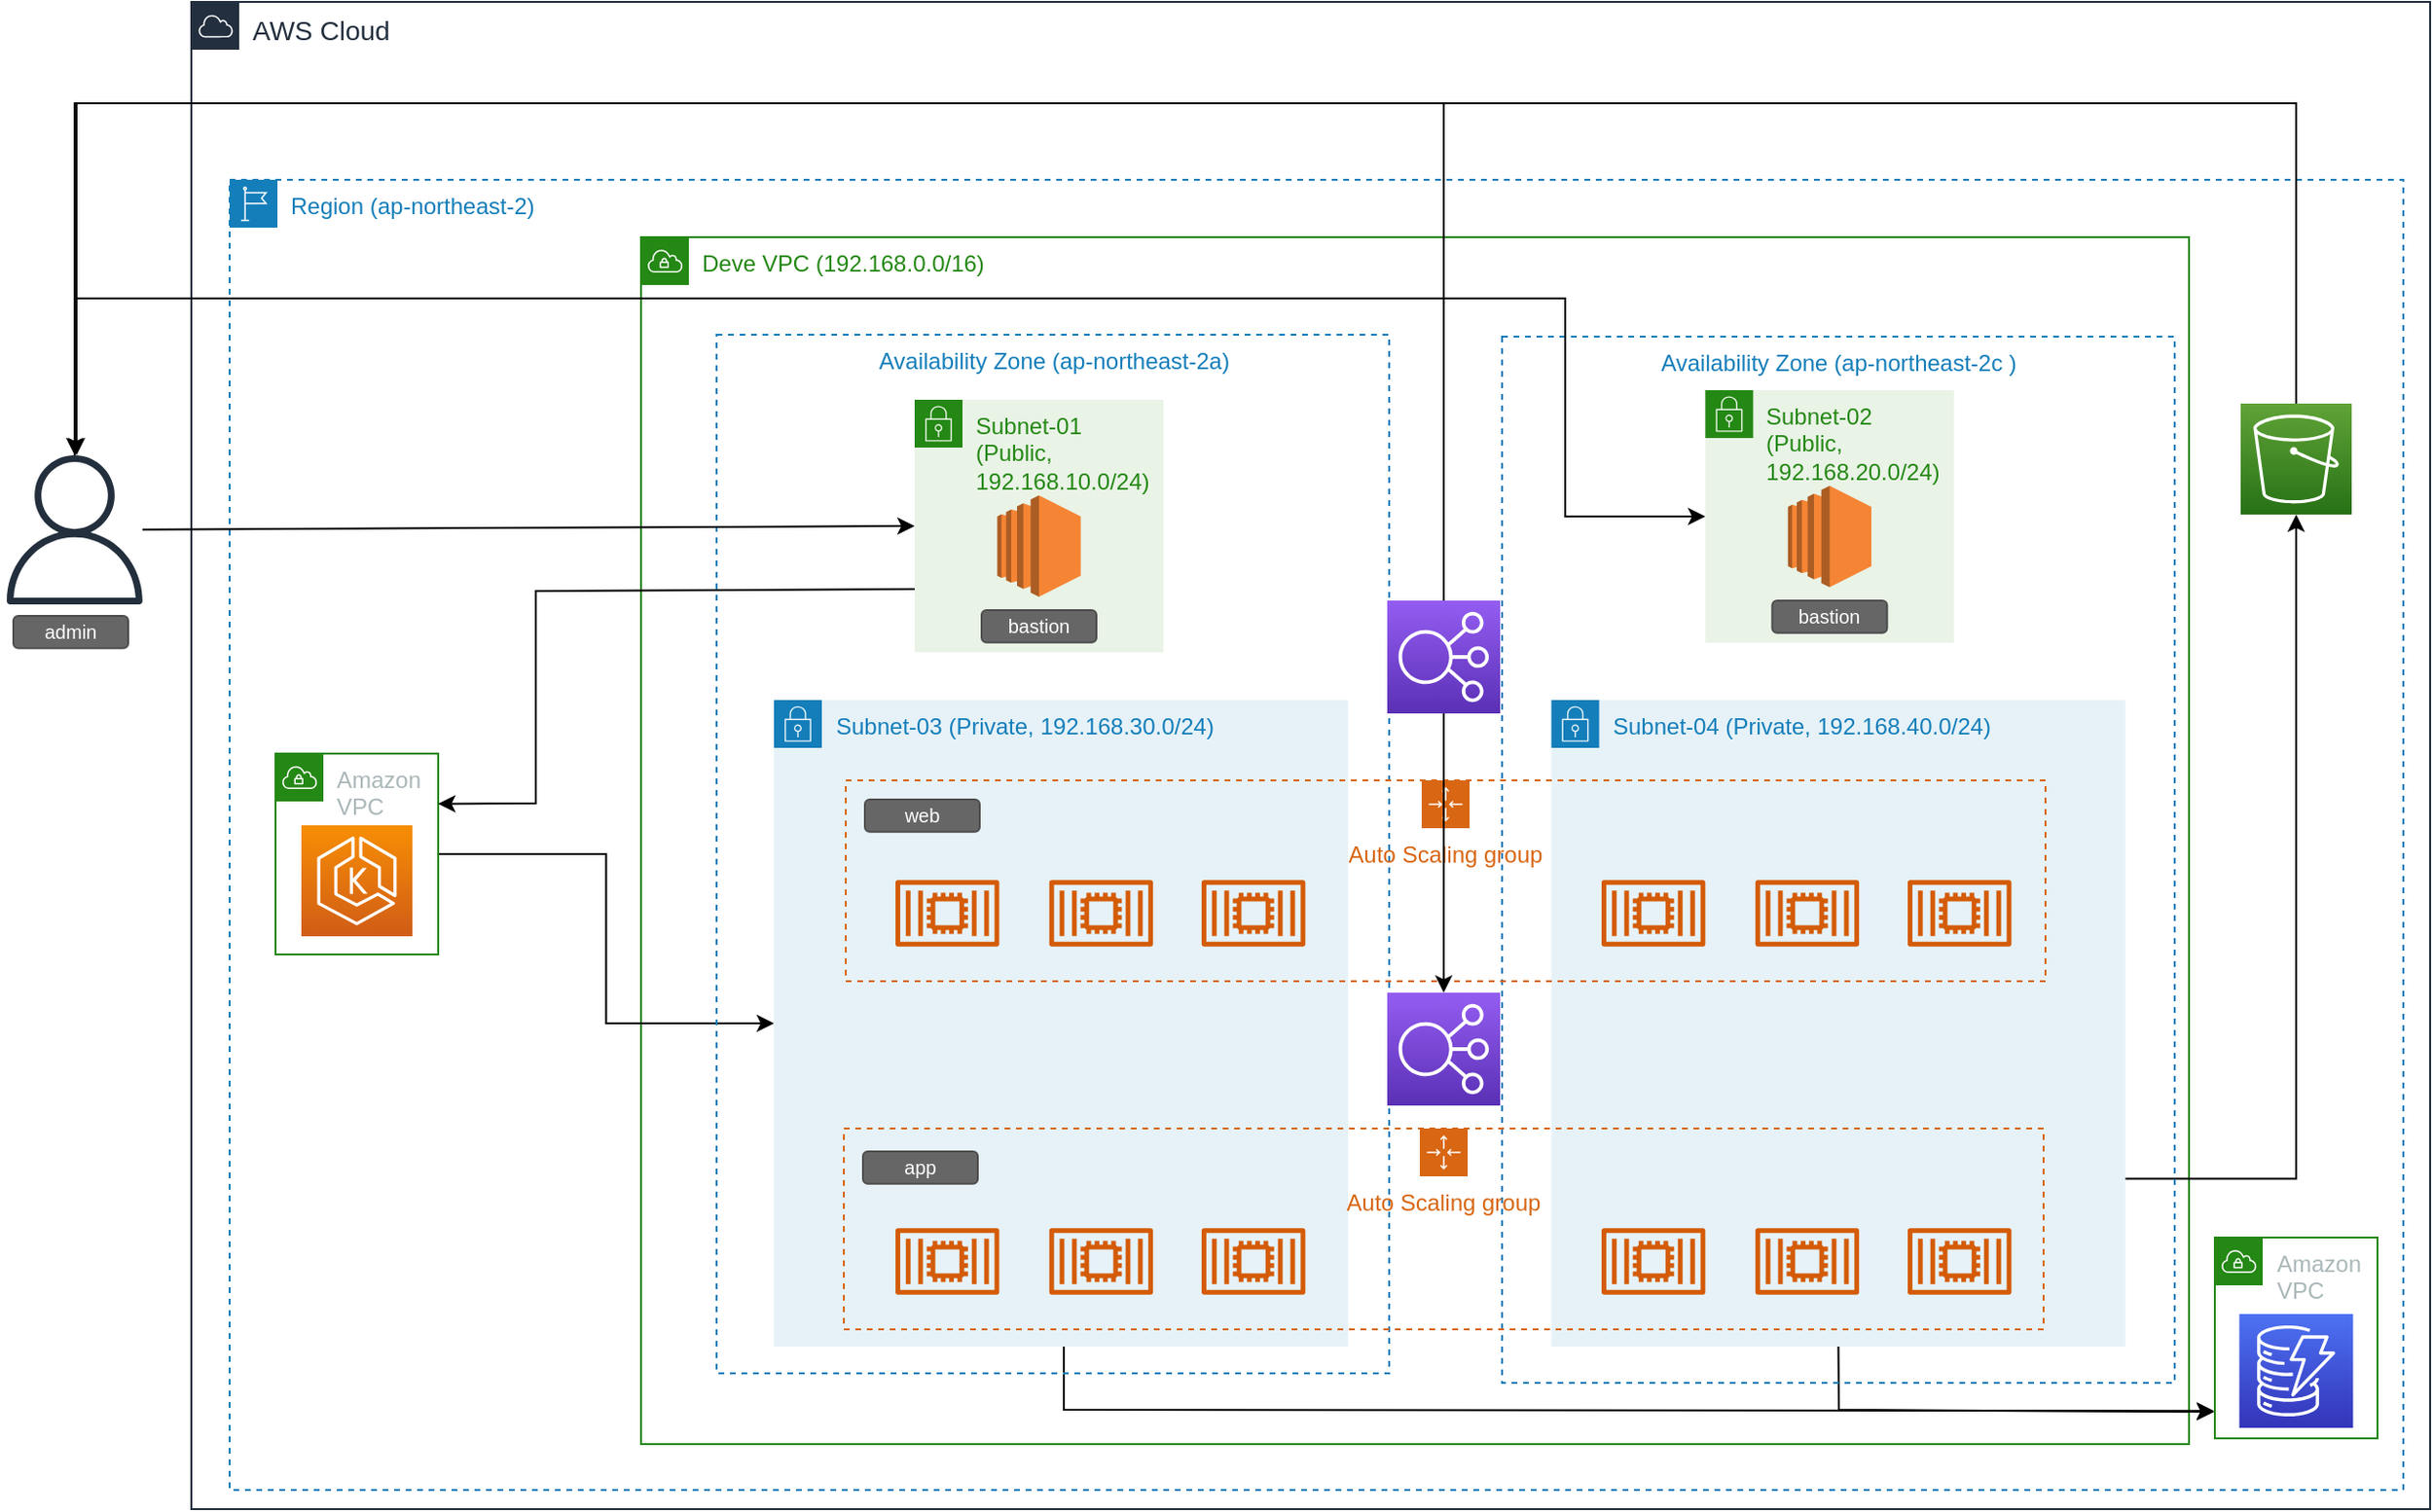 <mxfile version="21.5.2" type="github">
  <diagram name="페이지-1" id="81qH2qodSaiin3HebWYd">
    <mxGraphModel dx="1563" dy="-1065" grid="1" gridSize="10" guides="1" tooltips="1" connect="1" arrows="1" fold="1" page="1" pageScale="1" pageWidth="827" pageHeight="1169" math="0" shadow="0">
      <root>
        <mxCell id="0" />
        <mxCell id="1" parent="0" />
        <mxCell id="4DdTj5OMiAMX2472lr8G-1" value="&lt;font style=&quot;font-size: 14px;&quot;&gt;AWS Cloud&lt;/font&gt;" style="points=[[0,0],[0.25,0],[0.5,0],[0.75,0],[1,0],[1,0.25],[1,0.5],[1,0.75],[1,1],[0.75,1],[0.5,1],[0.25,1],[0,1],[0,0.75],[0,0.5],[0,0.25]];outlineConnect=0;gradientColor=none;html=1;whiteSpace=wrap;fontSize=12;fontStyle=0;container=0;pointerEvents=0;collapsible=0;recursiveResize=0;shape=mxgraph.aws4.group;grIcon=mxgraph.aws4.group_aws_cloud;strokeColor=#232F3E;fillColor=none;verticalAlign=top;align=left;spacingLeft=30;fontColor=#232F3E;dashed=0;" vertex="1" parent="1">
          <mxGeometry x="1130" y="2567" width="1170" height="788" as="geometry" />
        </mxCell>
        <mxCell id="4DdTj5OMiAMX2472lr8G-2" value="" style="group" vertex="1" connectable="0" parent="1">
          <mxGeometry x="1030" y="2804" width="78" height="100.88" as="geometry" />
        </mxCell>
        <mxCell id="4DdTj5OMiAMX2472lr8G-3" value="" style="sketch=0;outlineConnect=0;fontColor=#232F3E;gradientColor=none;fillColor=#232F3D;strokeColor=none;dashed=0;verticalLabelPosition=bottom;verticalAlign=top;align=center;html=1;fontSize=12;fontStyle=0;aspect=fixed;pointerEvents=1;shape=mxgraph.aws4.user;" vertex="1" parent="4DdTj5OMiAMX2472lr8G-2">
          <mxGeometry width="78" height="78" as="geometry" />
        </mxCell>
        <mxCell id="4DdTj5OMiAMX2472lr8G-4" value="admin" style="rounded=1;html=1;shadow=0;dashed=0;whiteSpace=wrap;fontSize=10;fillColor=#666666;align=center;strokeColor=#4D4D4D;fontColor=#ffffff;" vertex="1" parent="4DdTj5OMiAMX2472lr8G-2">
          <mxGeometry x="7" y="84" width="60" height="16.88" as="geometry" />
        </mxCell>
        <mxCell id="4DdTj5OMiAMX2472lr8G-5" value="Region (ap-northeast-2)" style="points=[[0,0],[0.25,0],[0.5,0],[0.75,0],[1,0],[1,0.25],[1,0.5],[1,0.75],[1,1],[0.75,1],[0.5,1],[0.25,1],[0,1],[0,0.75],[0,0.5],[0,0.25]];outlineConnect=0;gradientColor=none;html=1;whiteSpace=wrap;fontSize=12;fontStyle=0;container=0;pointerEvents=0;collapsible=0;recursiveResize=0;shape=mxgraph.aws4.group;grIcon=mxgraph.aws4.group_region;strokeColor=#147EBA;fillColor=none;verticalAlign=top;align=left;spacingLeft=30;fontColor=#147EBA;dashed=1;" vertex="1" parent="1">
          <mxGeometry x="1150" y="2660" width="1136" height="685" as="geometry" />
        </mxCell>
        <mxCell id="4DdTj5OMiAMX2472lr8G-6" value="&lt;font color=&quot;#248814&quot;&gt;Deve VPC (192.168.0.0/16)&lt;/font&gt;" style="points=[[0,0],[0.25,0],[0.5,0],[0.75,0],[1,0],[1,0.25],[1,0.5],[1,0.75],[1,1],[0.75,1],[0.5,1],[0.25,1],[0,1],[0,0.75],[0,0.5],[0,0.25]];outlineConnect=0;gradientColor=none;html=1;whiteSpace=wrap;fontSize=12;fontStyle=0;container=0;pointerEvents=0;collapsible=0;recursiveResize=0;shape=mxgraph.aws4.group;grIcon=mxgraph.aws4.group_vpc;strokeColor=#248814;fillColor=none;verticalAlign=top;align=left;spacingLeft=30;fontColor=#AAB7B8;dashed=0;" vertex="1" parent="1">
          <mxGeometry x="1365" y="2690" width="809" height="631" as="geometry" />
        </mxCell>
        <mxCell id="4DdTj5OMiAMX2472lr8G-7" style="edgeStyle=orthogonalEdgeStyle;rounded=0;orthogonalLoop=1;jettySize=auto;html=1;exitX=1;exitY=0.5;exitDx=0;exitDy=0;" edge="1" parent="1" source="4DdTj5OMiAMX2472lr8G-8" target="4DdTj5OMiAMX2472lr8G-22">
          <mxGeometry relative="1" as="geometry" />
        </mxCell>
        <mxCell id="4DdTj5OMiAMX2472lr8G-8" value="Amazon VPC" style="points=[[0,0],[0.25,0],[0.5,0],[0.75,0],[1,0],[1,0.25],[1,0.5],[1,0.75],[1,1],[0.75,1],[0.5,1],[0.25,1],[0,1],[0,0.75],[0,0.5],[0,0.25]];outlineConnect=0;gradientColor=none;html=1;whiteSpace=wrap;fontSize=12;fontStyle=0;container=1;pointerEvents=0;collapsible=0;recursiveResize=0;shape=mxgraph.aws4.group;grIcon=mxgraph.aws4.group_vpc;strokeColor=#248814;fillColor=none;verticalAlign=top;align=left;spacingLeft=30;fontColor=#AAB7B8;dashed=0;" vertex="1" parent="1">
          <mxGeometry x="1174" y="2960" width="85" height="105" as="geometry" />
        </mxCell>
        <mxCell id="4DdTj5OMiAMX2472lr8G-9" value="" style="sketch=0;points=[[0,0,0],[0.25,0,0],[0.5,0,0],[0.75,0,0],[1,0,0],[0,1,0],[0.25,1,0],[0.5,1,0],[0.75,1,0],[1,1,0],[0,0.25,0],[0,0.5,0],[0,0.75,0],[1,0.25,0],[1,0.5,0],[1,0.75,0]];outlineConnect=0;fontColor=#232F3E;gradientColor=#F78E04;gradientDirection=north;fillColor=#D05C17;strokeColor=#ffffff;dashed=0;verticalLabelPosition=bottom;verticalAlign=top;align=center;html=1;fontSize=12;fontStyle=0;aspect=fixed;shape=mxgraph.aws4.resourceIcon;resIcon=mxgraph.aws4.eks;" vertex="1" parent="4DdTj5OMiAMX2472lr8G-8">
          <mxGeometry x="13.5" y="37.5" width="58" height="58" as="geometry" />
        </mxCell>
        <mxCell id="4DdTj5OMiAMX2472lr8G-10" style="edgeStyle=none;rounded=0;orthogonalLoop=1;jettySize=auto;html=1;exitX=0;exitY=0.75;exitDx=0;exitDy=0;entryX=1;entryY=0.25;entryDx=0;entryDy=0;" edge="1" parent="1" source="4DdTj5OMiAMX2472lr8G-19" target="4DdTj5OMiAMX2472lr8G-8">
          <mxGeometry relative="1" as="geometry">
            <Array as="points">
              <mxPoint x="1310" y="2875" />
              <mxPoint x="1310" y="2986" />
            </Array>
            <mxPoint x="1310" y="2975" as="targetPoint" />
          </mxGeometry>
        </mxCell>
        <mxCell id="4DdTj5OMiAMX2472lr8G-11" style="edgeStyle=orthogonalEdgeStyle;rounded=0;orthogonalLoop=1;jettySize=auto;html=1;exitX=0.5;exitY=0;exitDx=0;exitDy=0;exitPerimeter=0;" edge="1" parent="1" source="4DdTj5OMiAMX2472lr8G-12" target="4DdTj5OMiAMX2472lr8G-3">
          <mxGeometry relative="1" as="geometry">
            <Array as="points">
              <mxPoint x="2230" y="2620" />
              <mxPoint x="1070" y="2620" />
            </Array>
          </mxGeometry>
        </mxCell>
        <mxCell id="4DdTj5OMiAMX2472lr8G-12" value="" style="sketch=0;points=[[0,0,0],[0.25,0,0],[0.5,0,0],[0.75,0,0],[1,0,0],[0,1,0],[0.25,1,0],[0.5,1,0],[0.75,1,0],[1,1,0],[0,0.25,0],[0,0.5,0],[0,0.75,0],[1,0.25,0],[1,0.5,0],[1,0.75,0]];outlineConnect=0;fontColor=#232F3E;gradientColor=#60A337;gradientDirection=north;fillColor=#277116;strokeColor=#ffffff;dashed=0;verticalLabelPosition=bottom;verticalAlign=top;align=center;html=1;fontSize=12;fontStyle=0;aspect=fixed;shape=mxgraph.aws4.resourceIcon;resIcon=mxgraph.aws4.s3;" vertex="1" parent="1">
          <mxGeometry x="2201" y="2777" width="58" height="58" as="geometry" />
        </mxCell>
        <mxCell id="4DdTj5OMiAMX2472lr8G-13" style="edgeStyle=orthogonalEdgeStyle;rounded=0;orthogonalLoop=1;jettySize=auto;html=1;exitX=1;exitY=0.25;exitDx=0;exitDy=0;entryX=0.5;entryY=1;entryDx=0;entryDy=0;entryPerimeter=0;" edge="1" parent="1" source="4DdTj5OMiAMX2472lr8G-30" target="4DdTj5OMiAMX2472lr8G-12">
          <mxGeometry relative="1" as="geometry">
            <Array as="points">
              <mxPoint x="2230" y="3182" />
            </Array>
          </mxGeometry>
        </mxCell>
        <mxCell id="4DdTj5OMiAMX2472lr8G-14" value="Amazon VPC" style="points=[[0,0],[0.25,0],[0.5,0],[0.75,0],[1,0],[1,0.25],[1,0.5],[1,0.75],[1,1],[0.75,1],[0.5,1],[0.25,1],[0,1],[0,0.75],[0,0.5],[0,0.25]];outlineConnect=0;gradientColor=none;html=1;whiteSpace=wrap;fontSize=12;fontStyle=0;container=1;pointerEvents=0;collapsible=0;recursiveResize=0;shape=mxgraph.aws4.group;grIcon=mxgraph.aws4.group_vpc;strokeColor=#248814;fillColor=none;verticalAlign=top;align=left;spacingLeft=30;fontColor=#AAB7B8;dashed=0;" vertex="1" parent="1">
          <mxGeometry x="2187.5" y="3213" width="85" height="105" as="geometry" />
        </mxCell>
        <mxCell id="4DdTj5OMiAMX2472lr8G-15" value="" style="sketch=0;points=[[0,0,0],[0.25,0,0],[0.5,0,0],[0.75,0,0],[1,0,0],[0,1,0],[0.25,1,0],[0.5,1,0],[0.75,1,0],[1,1,0],[0,0.25,0],[0,0.5,0],[0,0.75,0],[1,0.25,0],[1,0.5,0],[1,0.75,0]];outlineConnect=0;fontColor=#232F3E;gradientColor=#4D72F3;gradientDirection=north;fillColor=#3334B9;strokeColor=#ffffff;dashed=0;verticalLabelPosition=bottom;verticalAlign=top;align=center;html=1;fontSize=12;fontStyle=0;aspect=fixed;shape=mxgraph.aws4.resourceIcon;resIcon=mxgraph.aws4.dynamodb;" vertex="1" parent="4DdTj5OMiAMX2472lr8G-14">
          <mxGeometry x="12.78" y="40" width="59.44" height="59.44" as="geometry" />
        </mxCell>
        <mxCell id="4DdTj5OMiAMX2472lr8G-16" value="" style="endArrow=classic;html=1;rounded=0;exitX=0.5;exitY=1;exitDx=0;exitDy=0;entryX=-0.005;entryY=0.868;entryDx=0;entryDy=0;entryPerimeter=0;" edge="1" parent="1" target="4DdTj5OMiAMX2472lr8G-14">
          <mxGeometry width="50" height="50" relative="1" as="geometry">
            <mxPoint x="1990.75" y="3269" as="sourcePoint" />
            <mxPoint x="1585" y="3308" as="targetPoint" />
            <Array as="points">
              <mxPoint x="1991" y="3303" />
            </Array>
          </mxGeometry>
        </mxCell>
        <mxCell id="4DdTj5OMiAMX2472lr8G-17" value="" style="endArrow=classic;html=1;rounded=0;entryX=-0.005;entryY=0.863;entryDx=0;entryDy=0;exitX=0.5;exitY=1;exitDx=0;exitDy=0;entryPerimeter=0;" edge="1" parent="1" target="4DdTj5OMiAMX2472lr8G-14">
          <mxGeometry width="50" height="50" relative="1" as="geometry">
            <mxPoint x="1586" y="3269" as="sourcePoint" />
            <mxPoint x="1585.114" y="3300" as="targetPoint" />
            <Array as="points">
              <mxPoint x="1586" y="3303" />
            </Array>
          </mxGeometry>
        </mxCell>
        <mxCell id="4DdTj5OMiAMX2472lr8G-18" value="Availability Zone (ap-northeast-2a)" style="fillColor=none;strokeColor=#147EBA;dashed=1;verticalAlign=top;fontStyle=0;fontColor=#147EBA;whiteSpace=wrap;html=1;" vertex="1" parent="1">
          <mxGeometry x="1404.5" y="2741" width="351.5" height="543" as="geometry" />
        </mxCell>
        <mxCell id="4DdTj5OMiAMX2472lr8G-19" value="Subnet-01 (Public, 192.168.10.0/24)" style="points=[[0,0],[0.25,0],[0.5,0],[0.75,0],[1,0],[1,0.25],[1,0.5],[1,0.75],[1,1],[0.75,1],[0.5,1],[0.25,1],[0,1],[0,0.75],[0,0.5],[0,0.25]];outlineConnect=0;gradientColor=none;html=1;whiteSpace=wrap;fontSize=12;fontStyle=0;container=1;pointerEvents=0;collapsible=0;recursiveResize=0;shape=mxgraph.aws4.group;grIcon=mxgraph.aws4.group_security_group;grStroke=0;strokeColor=#248814;fillColor=#E9F3E6;verticalAlign=top;align=left;spacingLeft=30;fontColor=#248814;dashed=0;" vertex="1" parent="1">
          <mxGeometry x="1508" y="2775" width="130" height="132" as="geometry" />
        </mxCell>
        <mxCell id="4DdTj5OMiAMX2472lr8G-20" value="" style="outlineConnect=0;dashed=0;verticalLabelPosition=bottom;verticalAlign=top;align=center;html=1;shape=mxgraph.aws3.ec2;fillColor=#F58534;gradientColor=none;" vertex="1" parent="4DdTj5OMiAMX2472lr8G-19">
          <mxGeometry x="43.2" y="50" width="43.6" height="53" as="geometry" />
        </mxCell>
        <mxCell id="4DdTj5OMiAMX2472lr8G-21" value="bastion" style="rounded=1;html=1;shadow=0;dashed=0;whiteSpace=wrap;fontSize=10;fillColor=#666666;align=center;strokeColor=#4D4D4D;fontColor=#ffffff;" vertex="1" parent="4DdTj5OMiAMX2472lr8G-19">
          <mxGeometry x="35" y="110" width="60" height="16.88" as="geometry" />
        </mxCell>
        <mxCell id="4DdTj5OMiAMX2472lr8G-22" value="Subnet-03 (Private, 192.168.30.0/24)" style="points=[[0,0],[0.25,0],[0.5,0],[0.75,0],[1,0],[1,0.25],[1,0.5],[1,0.75],[1,1],[0.75,1],[0.5,1],[0.25,1],[0,1],[0,0.75],[0,0.5],[0,0.25]];outlineConnect=0;gradientColor=none;html=1;whiteSpace=wrap;fontSize=12;fontStyle=0;container=1;pointerEvents=0;collapsible=0;recursiveResize=0;shape=mxgraph.aws4.group;grIcon=mxgraph.aws4.group_security_group;grStroke=0;strokeColor=#147EBA;fillColor=#E6F2F8;verticalAlign=top;align=left;spacingLeft=30;fontColor=#147EBA;dashed=0;" vertex="1" parent="1">
          <mxGeometry x="1434.5" y="2932" width="300" height="338" as="geometry" />
        </mxCell>
        <mxCell id="4DdTj5OMiAMX2472lr8G-23" style="edgeStyle=none;rounded=0;orthogonalLoop=1;jettySize=auto;html=1;entryX=0;entryY=0.75;entryDx=0;entryDy=0;" edge="1" parent="4DdTj5OMiAMX2472lr8G-22">
          <mxGeometry relative="1" as="geometry">
            <mxPoint x="30" y="118.75" as="sourcePoint" />
            <mxPoint x="30" y="118.75" as="targetPoint" />
          </mxGeometry>
        </mxCell>
        <mxCell id="4DdTj5OMiAMX2472lr8G-24" value="Availability Zone (ap-northeast-2c )" style="fillColor=none;strokeColor=#147EBA;dashed=1;verticalAlign=top;fontStyle=0;fontColor=#147EBA;whiteSpace=wrap;html=1;" vertex="1" parent="1">
          <mxGeometry x="1815" y="2742" width="351.5" height="547" as="geometry" />
        </mxCell>
        <mxCell id="4DdTj5OMiAMX2472lr8G-25" value="Subnet-04 (Private, 192.168.40.0/24)" style="points=[[0,0],[0.25,0],[0.5,0],[0.75,0],[1,0],[1,0.25],[1,0.5],[1,0.75],[1,1],[0.75,1],[0.5,1],[0.25,1],[0,1],[0,0.75],[0,0.5],[0,0.25]];outlineConnect=0;gradientColor=none;html=1;whiteSpace=wrap;fontSize=12;fontStyle=0;container=1;pointerEvents=0;collapsible=0;recursiveResize=0;shape=mxgraph.aws4.group;grIcon=mxgraph.aws4.group_security_group;grStroke=0;strokeColor=#147EBA;fillColor=#E6F2F8;verticalAlign=top;align=left;spacingLeft=30;fontColor=#147EBA;dashed=0;" vertex="1" parent="1">
          <mxGeometry x="1840.75" y="2932" width="300" height="338" as="geometry" />
        </mxCell>
        <mxCell id="4DdTj5OMiAMX2472lr8G-26" value="Auto Scaling group" style="points=[[0,0],[0.25,0],[0.5,0],[0.75,0],[1,0],[1,0.25],[1,0.5],[1,0.75],[1,1],[0.75,1],[0.5,1],[0.25,1],[0,1],[0,0.75],[0,0.5],[0,0.25]];outlineConnect=0;gradientColor=none;html=1;whiteSpace=wrap;fontSize=12;fontStyle=0;container=1;pointerEvents=0;collapsible=0;recursiveResize=0;shape=mxgraph.aws4.groupCenter;grIcon=mxgraph.aws4.group_auto_scaling_group;grStroke=1;strokeColor=#D86613;fillColor=none;verticalAlign=top;align=center;fontColor=#D86613;dashed=1;spacingTop=25;" vertex="1" parent="1">
          <mxGeometry x="1472" y="2974" width="627" height="105" as="geometry" />
        </mxCell>
        <mxCell id="4DdTj5OMiAMX2472lr8G-27" value="web" style="rounded=1;html=1;shadow=0;dashed=0;whiteSpace=wrap;fontSize=10;fillColor=#666666;align=center;strokeColor=#4D4D4D;fontColor=#ffffff;" vertex="1" parent="4DdTj5OMiAMX2472lr8G-26">
          <mxGeometry x="10" y="10" width="60" height="16.88" as="geometry" />
        </mxCell>
        <mxCell id="4DdTj5OMiAMX2472lr8G-28" style="edgeStyle=none;rounded=0;orthogonalLoop=1;jettySize=auto;html=1;entryX=0;entryY=0.75;entryDx=0;entryDy=0;" edge="1" parent="1" source="4DdTj5OMiAMX2472lr8G-26" target="4DdTj5OMiAMX2472lr8G-26">
          <mxGeometry relative="1" as="geometry" />
        </mxCell>
        <mxCell id="4DdTj5OMiAMX2472lr8G-29" value="" style="sketch=0;points=[[0,0,0],[0.25,0,0],[0.5,0,0],[0.75,0,0],[1,0,0],[0,1,0],[0.25,1,0],[0.5,1,0],[0.75,1,0],[1,1,0],[0,0.25,0],[0,0.5,0],[0,0.75,0],[1,0.25,0],[1,0.5,0],[1,0.75,0]];outlineConnect=0;fontColor=#232F3E;gradientColor=#945DF2;gradientDirection=north;fillColor=#5A30B5;strokeColor=#ffffff;dashed=0;verticalLabelPosition=bottom;verticalAlign=top;align=center;html=1;fontSize=12;fontStyle=0;aspect=fixed;shape=mxgraph.aws4.resourceIcon;resIcon=mxgraph.aws4.elastic_load_balancing;" vertex="1" parent="1">
          <mxGeometry x="1755" y="3085" width="59" height="59" as="geometry" />
        </mxCell>
        <mxCell id="4DdTj5OMiAMX2472lr8G-30" value="Auto Scaling group" style="points=[[0,0],[0.25,0],[0.5,0],[0.75,0],[1,0],[1,0.25],[1,0.5],[1,0.75],[1,1],[0.75,1],[0.5,1],[0.25,1],[0,1],[0,0.75],[0,0.5],[0,0.25]];outlineConnect=0;gradientColor=none;html=1;whiteSpace=wrap;fontSize=12;fontStyle=0;container=1;pointerEvents=0;collapsible=0;recursiveResize=0;shape=mxgraph.aws4.groupCenter;grIcon=mxgraph.aws4.group_auto_scaling_group;grStroke=1;strokeColor=#D86613;fillColor=none;verticalAlign=top;align=center;fontColor=#D86613;dashed=1;spacingTop=25;" vertex="1" parent="1">
          <mxGeometry x="1471" y="3156" width="627" height="105" as="geometry" />
        </mxCell>
        <mxCell id="4DdTj5OMiAMX2472lr8G-31" value="app" style="rounded=1;html=1;shadow=0;dashed=0;whiteSpace=wrap;fontSize=10;fillColor=#666666;align=center;strokeColor=#4D4D4D;fontColor=#ffffff;" vertex="1" parent="4DdTj5OMiAMX2472lr8G-30">
          <mxGeometry x="10" y="12" width="60" height="16.88" as="geometry" />
        </mxCell>
        <mxCell id="4DdTj5OMiAMX2472lr8G-32" value="" style="sketch=0;outlineConnect=0;fontColor=#232F3E;gradientColor=none;fillColor=#D45B07;strokeColor=none;dashed=0;verticalLabelPosition=bottom;verticalAlign=top;align=center;html=1;fontSize=12;fontStyle=0;aspect=fixed;pointerEvents=1;shape=mxgraph.aws4.container_2;" vertex="1" parent="1">
          <mxGeometry x="1498" y="3026" width="54.2" height="35" as="geometry" />
        </mxCell>
        <mxCell id="4DdTj5OMiAMX2472lr8G-33" value="" style="sketch=0;outlineConnect=0;fontColor=#232F3E;gradientColor=none;fillColor=#D45B07;strokeColor=none;dashed=0;verticalLabelPosition=bottom;verticalAlign=top;align=center;html=1;fontSize=12;fontStyle=0;aspect=fixed;pointerEvents=1;shape=mxgraph.aws4.container_2;" vertex="1" parent="1">
          <mxGeometry x="1578.38" y="3026" width="54.2" height="35" as="geometry" />
        </mxCell>
        <mxCell id="4DdTj5OMiAMX2472lr8G-34" value="" style="sketch=0;outlineConnect=0;fontColor=#232F3E;gradientColor=none;fillColor=#D45B07;strokeColor=none;dashed=0;verticalLabelPosition=bottom;verticalAlign=top;align=center;html=1;fontSize=12;fontStyle=0;aspect=fixed;pointerEvents=1;shape=mxgraph.aws4.container_2;" vertex="1" parent="1">
          <mxGeometry x="1657.98" y="3026" width="54.2" height="35" as="geometry" />
        </mxCell>
        <mxCell id="4DdTj5OMiAMX2472lr8G-35" value="" style="sketch=0;outlineConnect=0;fontColor=#232F3E;gradientColor=none;fillColor=#D45B07;strokeColor=none;dashed=0;verticalLabelPosition=bottom;verticalAlign=top;align=center;html=1;fontSize=12;fontStyle=0;aspect=fixed;pointerEvents=1;shape=mxgraph.aws4.container_2;" vertex="1" parent="1">
          <mxGeometry x="1867" y="3026" width="54.2" height="35" as="geometry" />
        </mxCell>
        <mxCell id="4DdTj5OMiAMX2472lr8G-36" value="" style="sketch=0;outlineConnect=0;fontColor=#232F3E;gradientColor=none;fillColor=#D45B07;strokeColor=none;dashed=0;verticalLabelPosition=bottom;verticalAlign=top;align=center;html=1;fontSize=12;fontStyle=0;aspect=fixed;pointerEvents=1;shape=mxgraph.aws4.container_2;" vertex="1" parent="1">
          <mxGeometry x="1947.38" y="3026" width="54.2" height="35" as="geometry" />
        </mxCell>
        <mxCell id="4DdTj5OMiAMX2472lr8G-37" value="" style="sketch=0;outlineConnect=0;fontColor=#232F3E;gradientColor=none;fillColor=#D45B07;strokeColor=none;dashed=0;verticalLabelPosition=bottom;verticalAlign=top;align=center;html=1;fontSize=12;fontStyle=0;aspect=fixed;pointerEvents=1;shape=mxgraph.aws4.container_2;" vertex="1" parent="1">
          <mxGeometry x="2026.98" y="3026" width="54.2" height="35" as="geometry" />
        </mxCell>
        <mxCell id="4DdTj5OMiAMX2472lr8G-38" value="" style="sketch=0;outlineConnect=0;fontColor=#232F3E;gradientColor=none;fillColor=#D45B07;strokeColor=none;dashed=0;verticalLabelPosition=bottom;verticalAlign=top;align=center;html=1;fontSize=12;fontStyle=0;aspect=fixed;pointerEvents=1;shape=mxgraph.aws4.container_2;" vertex="1" parent="1">
          <mxGeometry x="1498" y="3208" width="54.2" height="35" as="geometry" />
        </mxCell>
        <mxCell id="4DdTj5OMiAMX2472lr8G-39" value="" style="sketch=0;outlineConnect=0;fontColor=#232F3E;gradientColor=none;fillColor=#D45B07;strokeColor=none;dashed=0;verticalLabelPosition=bottom;verticalAlign=top;align=center;html=1;fontSize=12;fontStyle=0;aspect=fixed;pointerEvents=1;shape=mxgraph.aws4.container_2;" vertex="1" parent="1">
          <mxGeometry x="1578.38" y="3208" width="54.2" height="35" as="geometry" />
        </mxCell>
        <mxCell id="4DdTj5OMiAMX2472lr8G-40" value="" style="sketch=0;outlineConnect=0;fontColor=#232F3E;gradientColor=none;fillColor=#D45B07;strokeColor=none;dashed=0;verticalLabelPosition=bottom;verticalAlign=top;align=center;html=1;fontSize=12;fontStyle=0;aspect=fixed;pointerEvents=1;shape=mxgraph.aws4.container_2;" vertex="1" parent="1">
          <mxGeometry x="1657.98" y="3208" width="54.2" height="35" as="geometry" />
        </mxCell>
        <mxCell id="4DdTj5OMiAMX2472lr8G-41" value="" style="sketch=0;outlineConnect=0;fontColor=#232F3E;gradientColor=none;fillColor=#D45B07;strokeColor=none;dashed=0;verticalLabelPosition=bottom;verticalAlign=top;align=center;html=1;fontSize=12;fontStyle=0;aspect=fixed;pointerEvents=1;shape=mxgraph.aws4.container_2;" vertex="1" parent="1">
          <mxGeometry x="1867" y="3208" width="54.2" height="35" as="geometry" />
        </mxCell>
        <mxCell id="4DdTj5OMiAMX2472lr8G-42" value="" style="sketch=0;outlineConnect=0;fontColor=#232F3E;gradientColor=none;fillColor=#D45B07;strokeColor=none;dashed=0;verticalLabelPosition=bottom;verticalAlign=top;align=center;html=1;fontSize=12;fontStyle=0;aspect=fixed;pointerEvents=1;shape=mxgraph.aws4.container_2;" vertex="1" parent="1">
          <mxGeometry x="1947.38" y="3208" width="54.2" height="35" as="geometry" />
        </mxCell>
        <mxCell id="4DdTj5OMiAMX2472lr8G-43" value="" style="sketch=0;outlineConnect=0;fontColor=#232F3E;gradientColor=none;fillColor=#D45B07;strokeColor=none;dashed=0;verticalLabelPosition=bottom;verticalAlign=top;align=center;html=1;fontSize=12;fontStyle=0;aspect=fixed;pointerEvents=1;shape=mxgraph.aws4.container_2;" vertex="1" parent="1">
          <mxGeometry x="2026.98" y="3208" width="54.2" height="35" as="geometry" />
        </mxCell>
        <mxCell id="4DdTj5OMiAMX2472lr8G-44" value="Subnet-02 (Public, 192.168.20.0/24)" style="points=[[0,0],[0.25,0],[0.5,0],[0.75,0],[1,0],[1,0.25],[1,0.5],[1,0.75],[1,1],[0.75,1],[0.5,1],[0.25,1],[0,1],[0,0.75],[0,0.5],[0,0.25]];outlineConnect=0;gradientColor=none;html=1;whiteSpace=wrap;fontSize=12;fontStyle=0;container=1;pointerEvents=0;collapsible=0;recursiveResize=0;shape=mxgraph.aws4.group;grIcon=mxgraph.aws4.group_security_group;grStroke=0;strokeColor=#248814;fillColor=#E9F3E6;verticalAlign=top;align=left;spacingLeft=30;fontColor=#248814;dashed=0;" vertex="1" parent="1">
          <mxGeometry x="1921.2" y="2770" width="130" height="132" as="geometry" />
        </mxCell>
        <mxCell id="4DdTj5OMiAMX2472lr8G-45" value="" style="outlineConnect=0;dashed=0;verticalLabelPosition=bottom;verticalAlign=top;align=center;html=1;shape=mxgraph.aws3.ec2;fillColor=#F58534;gradientColor=none;" vertex="1" parent="4DdTj5OMiAMX2472lr8G-44">
          <mxGeometry x="43.2" y="50" width="43.6" height="53" as="geometry" />
        </mxCell>
        <mxCell id="4DdTj5OMiAMX2472lr8G-46" value="bastion" style="rounded=1;html=1;shadow=0;dashed=0;whiteSpace=wrap;fontSize=10;fillColor=#666666;align=center;strokeColor=#4D4D4D;fontColor=#ffffff;" vertex="1" parent="4DdTj5OMiAMX2472lr8G-44">
          <mxGeometry x="35" y="110" width="60" height="16.88" as="geometry" />
        </mxCell>
        <mxCell id="4DdTj5OMiAMX2472lr8G-47" style="edgeStyle=orthogonalEdgeStyle;rounded=0;orthogonalLoop=1;jettySize=auto;html=1;exitX=0.5;exitY=0;exitDx=0;exitDy=0;exitPerimeter=0;" edge="1" parent="1" source="4DdTj5OMiAMX2472lr8G-48" target="4DdTj5OMiAMX2472lr8G-3">
          <mxGeometry relative="1" as="geometry">
            <Array as="points">
              <mxPoint x="1785" y="2620" />
              <mxPoint x="1069" y="2620" />
            </Array>
          </mxGeometry>
        </mxCell>
        <mxCell id="4DdTj5OMiAMX2472lr8G-48" value="" style="sketch=0;points=[[0,0,0],[0.25,0,0],[0.5,0,0],[0.75,0,0],[1,0,0],[0,1,0],[0.25,1,0],[0.5,1,0],[0.75,1,0],[1,1,0],[0,0.25,0],[0,0.5,0],[0,0.75,0],[1,0.25,0],[1,0.5,0],[1,0.75,0]];outlineConnect=0;fontColor=#232F3E;gradientColor=#945DF2;gradientDirection=north;fillColor=#5A30B5;strokeColor=#ffffff;dashed=0;verticalLabelPosition=bottom;verticalAlign=top;align=center;html=1;fontSize=12;fontStyle=0;aspect=fixed;shape=mxgraph.aws4.resourceIcon;resIcon=mxgraph.aws4.elastic_load_balancing;" vertex="1" parent="1">
          <mxGeometry x="1755" y="2880" width="59" height="59" as="geometry" />
        </mxCell>
        <mxCell id="4DdTj5OMiAMX2472lr8G-49" style="edgeStyle=orthogonalEdgeStyle;rounded=0;orthogonalLoop=1;jettySize=auto;html=1;exitX=0.5;exitY=1;exitDx=0;exitDy=0;exitPerimeter=0;" edge="1" parent="1" source="4DdTj5OMiAMX2472lr8G-48" target="4DdTj5OMiAMX2472lr8G-29">
          <mxGeometry relative="1" as="geometry" />
        </mxCell>
        <mxCell id="4DdTj5OMiAMX2472lr8G-50" value="" style="endArrow=classic;html=1;rounded=0;entryX=0;entryY=0.5;entryDx=0;entryDy=0;" edge="1" parent="1" source="4DdTj5OMiAMX2472lr8G-3" target="4DdTj5OMiAMX2472lr8G-19">
          <mxGeometry width="50" height="50" relative="1" as="geometry">
            <mxPoint x="1599" y="3010" as="sourcePoint" />
            <mxPoint x="1649" y="2960" as="targetPoint" />
          </mxGeometry>
        </mxCell>
        <mxCell id="4DdTj5OMiAMX2472lr8G-51" value="" style="endArrow=classic;html=1;rounded=0;entryX=0;entryY=0.5;entryDx=0;entryDy=0;" edge="1" parent="1" source="4DdTj5OMiAMX2472lr8G-3" target="4DdTj5OMiAMX2472lr8G-44">
          <mxGeometry width="50" height="50" relative="1" as="geometry">
            <mxPoint x="1599" y="3010" as="sourcePoint" />
            <mxPoint x="1649" y="2960" as="targetPoint" />
            <Array as="points">
              <mxPoint x="1069" y="2722" />
              <mxPoint x="1848" y="2722" />
              <mxPoint x="1848" y="2836" />
            </Array>
          </mxGeometry>
        </mxCell>
      </root>
    </mxGraphModel>
  </diagram>
</mxfile>
